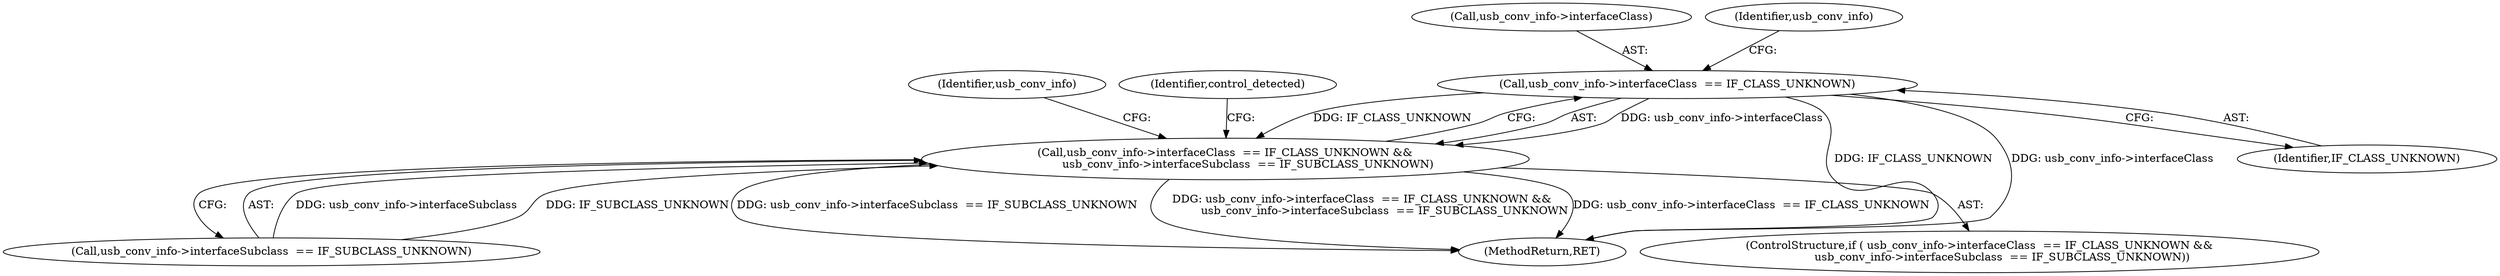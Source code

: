 digraph "0_wireshark_2cb5985bf47bdc8bea78d28483ed224abdd33dc6@pointer" {
"1000293" [label="(Call,usb_conv_info->interfaceClass  == IF_CLASS_UNKNOWN)"];
"1000292" [label="(Call,usb_conv_info->interfaceClass  == IF_CLASS_UNKNOWN &&\n             usb_conv_info->interfaceSubclass  == IF_SUBCLASS_UNKNOWN)"];
"1000298" [label="(Call,usb_conv_info->interfaceSubclass  == IF_SUBCLASS_UNKNOWN)"];
"1000297" [label="(Identifier,IF_CLASS_UNKNOWN)"];
"1000306" [label="(Identifier,usb_conv_info)"];
"1000294" [label="(Call,usb_conv_info->interfaceClass)"];
"1000293" [label="(Call,usb_conv_info->interfaceClass  == IF_CLASS_UNKNOWN)"];
"1000834" [label="(MethodReturn,RET)"];
"1000300" [label="(Identifier,usb_conv_info)"];
"1000315" [label="(Identifier,control_detected)"];
"1000292" [label="(Call,usb_conv_info->interfaceClass  == IF_CLASS_UNKNOWN &&\n             usb_conv_info->interfaceSubclass  == IF_SUBCLASS_UNKNOWN)"];
"1000291" [label="(ControlStructure,if ( usb_conv_info->interfaceClass  == IF_CLASS_UNKNOWN &&\n             usb_conv_info->interfaceSubclass  == IF_SUBCLASS_UNKNOWN))"];
"1000293" -> "1000292"  [label="AST: "];
"1000293" -> "1000297"  [label="CFG: "];
"1000294" -> "1000293"  [label="AST: "];
"1000297" -> "1000293"  [label="AST: "];
"1000300" -> "1000293"  [label="CFG: "];
"1000292" -> "1000293"  [label="CFG: "];
"1000293" -> "1000834"  [label="DDG: usb_conv_info->interfaceClass"];
"1000293" -> "1000834"  [label="DDG: IF_CLASS_UNKNOWN"];
"1000293" -> "1000292"  [label="DDG: usb_conv_info->interfaceClass"];
"1000293" -> "1000292"  [label="DDG: IF_CLASS_UNKNOWN"];
"1000292" -> "1000291"  [label="AST: "];
"1000292" -> "1000298"  [label="CFG: "];
"1000298" -> "1000292"  [label="AST: "];
"1000306" -> "1000292"  [label="CFG: "];
"1000315" -> "1000292"  [label="CFG: "];
"1000292" -> "1000834"  [label="DDG: usb_conv_info->interfaceSubclass  == IF_SUBCLASS_UNKNOWN"];
"1000292" -> "1000834"  [label="DDG: usb_conv_info->interfaceClass  == IF_CLASS_UNKNOWN &&\n             usb_conv_info->interfaceSubclass  == IF_SUBCLASS_UNKNOWN"];
"1000292" -> "1000834"  [label="DDG: usb_conv_info->interfaceClass  == IF_CLASS_UNKNOWN"];
"1000298" -> "1000292"  [label="DDG: usb_conv_info->interfaceSubclass"];
"1000298" -> "1000292"  [label="DDG: IF_SUBCLASS_UNKNOWN"];
}
